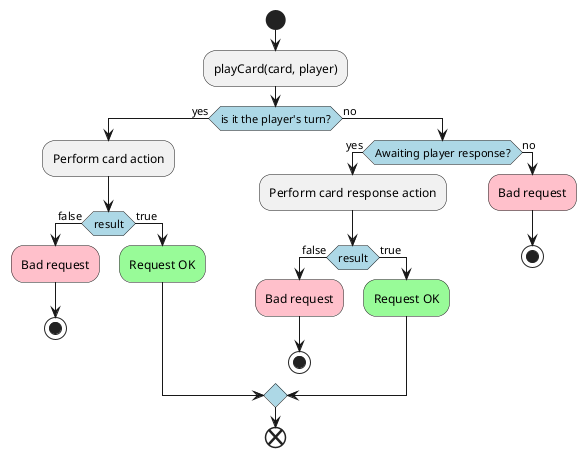 @startuml
'https://plantuml.com/activity-diagram-beta

start
:playCard(card, player);

#lightblue:if(is it the player's turn?) then (yes)
    :Perform card action;
    #lightblue:if(result) then (false)
       #pink :Bad request;
        stop
    else (true)
        #palegreen:Request OK;
    endif
else (no)
    #lightblue:if (Awaiting player response?) then (yes)
        :Perform card response action;
        #lightblue:if(result) then (false)
            #pink:Bad request;
            stop
        else (true)
            #palegreen:Request OK;
        endif
    else (no)
    #pink:Bad request;
        stop
    endif
endif

end



@enduml
